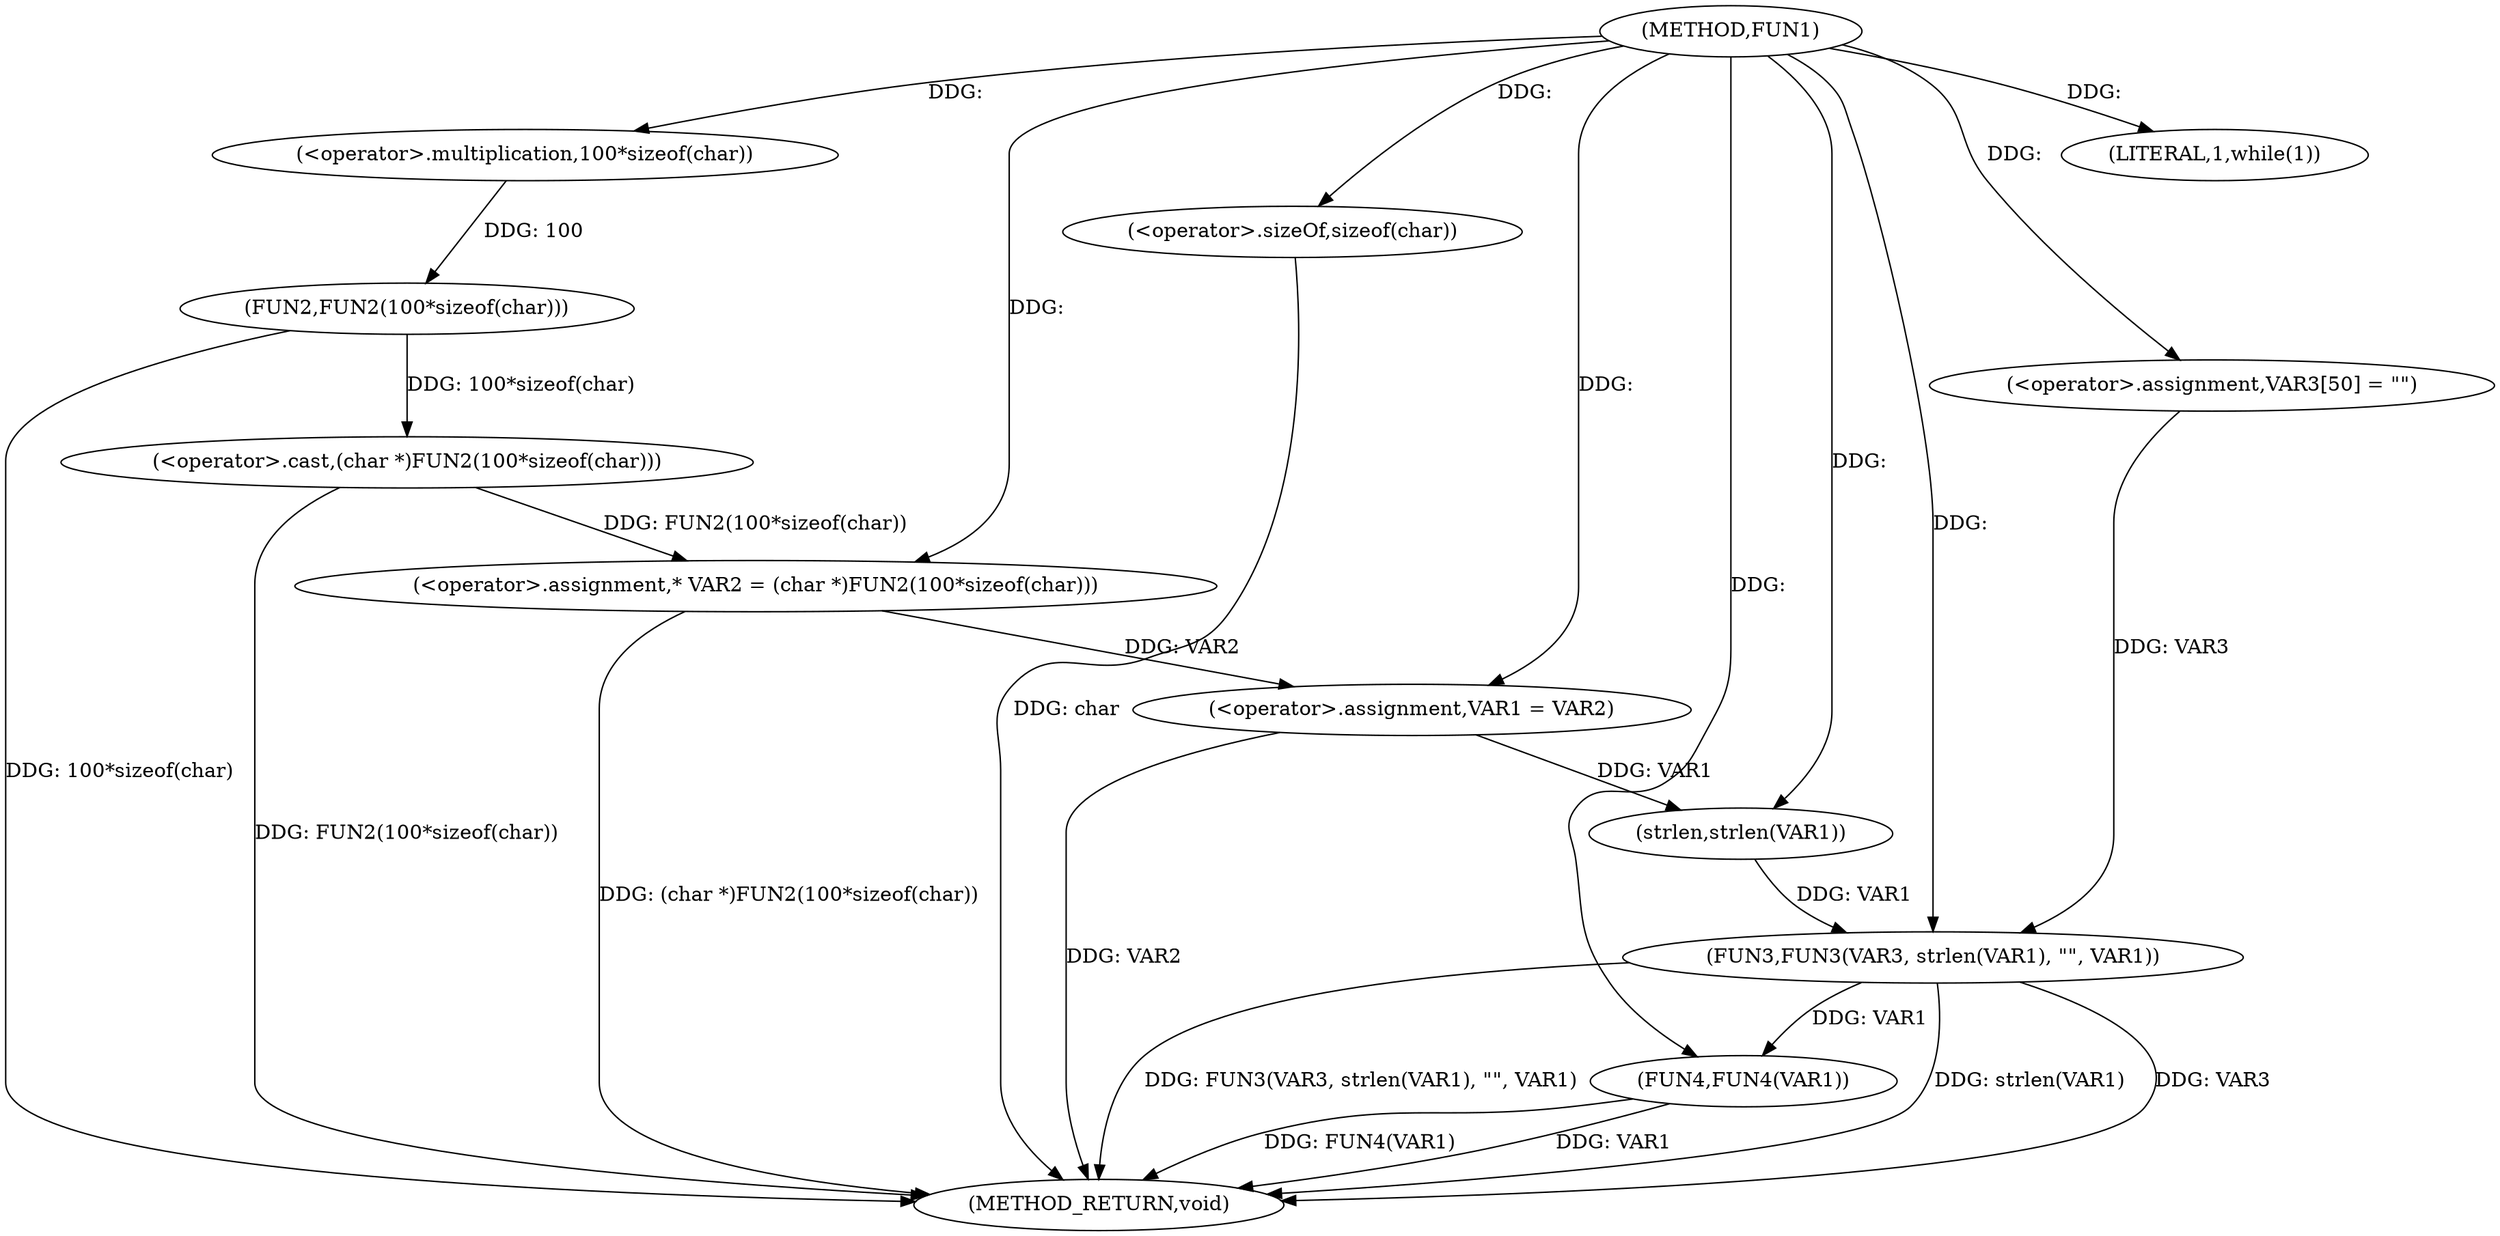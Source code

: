 digraph FUN1 {  
"1000100" [label = "(METHOD,FUN1)" ]
"1000133" [label = "(METHOD_RETURN,void)" ]
"1000104" [label = "(<operator>.assignment,* VAR2 = (char *)FUN2(100*sizeof(char)))" ]
"1000106" [label = "(<operator>.cast,(char *)FUN2(100*sizeof(char)))" ]
"1000108" [label = "(FUN2,FUN2(100*sizeof(char)))" ]
"1000109" [label = "(<operator>.multiplication,100*sizeof(char))" ]
"1000111" [label = "(<operator>.sizeOf,sizeof(char))" ]
"1000113" [label = "(<operator>.assignment,VAR1 = VAR2)" ]
"1000117" [label = "(LITERAL,1,while(1))" ]
"1000122" [label = "(<operator>.assignment,VAR3[50] = \"\")" ]
"1000125" [label = "(FUN3,FUN3(VAR3, strlen(VAR1), \"\", VAR1))" ]
"1000127" [label = "(strlen,strlen(VAR1))" ]
"1000131" [label = "(FUN4,FUN4(VAR1))" ]
  "1000125" -> "1000133"  [ label = "DDG: VAR3"] 
  "1000125" -> "1000133"  [ label = "DDG: FUN3(VAR3, strlen(VAR1), \"\", VAR1)"] 
  "1000106" -> "1000133"  [ label = "DDG: FUN2(100*sizeof(char))"] 
  "1000131" -> "1000133"  [ label = "DDG: VAR1"] 
  "1000113" -> "1000133"  [ label = "DDG: VAR2"] 
  "1000125" -> "1000133"  [ label = "DDG: strlen(VAR1)"] 
  "1000111" -> "1000133"  [ label = "DDG: char"] 
  "1000131" -> "1000133"  [ label = "DDG: FUN4(VAR1)"] 
  "1000104" -> "1000133"  [ label = "DDG: (char *)FUN2(100*sizeof(char))"] 
  "1000108" -> "1000133"  [ label = "DDG: 100*sizeof(char)"] 
  "1000106" -> "1000104"  [ label = "DDG: FUN2(100*sizeof(char))"] 
  "1000100" -> "1000104"  [ label = "DDG: "] 
  "1000108" -> "1000106"  [ label = "DDG: 100*sizeof(char)"] 
  "1000109" -> "1000108"  [ label = "DDG: 100"] 
  "1000100" -> "1000109"  [ label = "DDG: "] 
  "1000100" -> "1000111"  [ label = "DDG: "] 
  "1000104" -> "1000113"  [ label = "DDG: VAR2"] 
  "1000100" -> "1000113"  [ label = "DDG: "] 
  "1000100" -> "1000117"  [ label = "DDG: "] 
  "1000100" -> "1000122"  [ label = "DDG: "] 
  "1000122" -> "1000125"  [ label = "DDG: VAR3"] 
  "1000100" -> "1000125"  [ label = "DDG: "] 
  "1000127" -> "1000125"  [ label = "DDG: VAR1"] 
  "1000113" -> "1000127"  [ label = "DDG: VAR1"] 
  "1000100" -> "1000127"  [ label = "DDG: "] 
  "1000125" -> "1000131"  [ label = "DDG: VAR1"] 
  "1000100" -> "1000131"  [ label = "DDG: "] 
}
